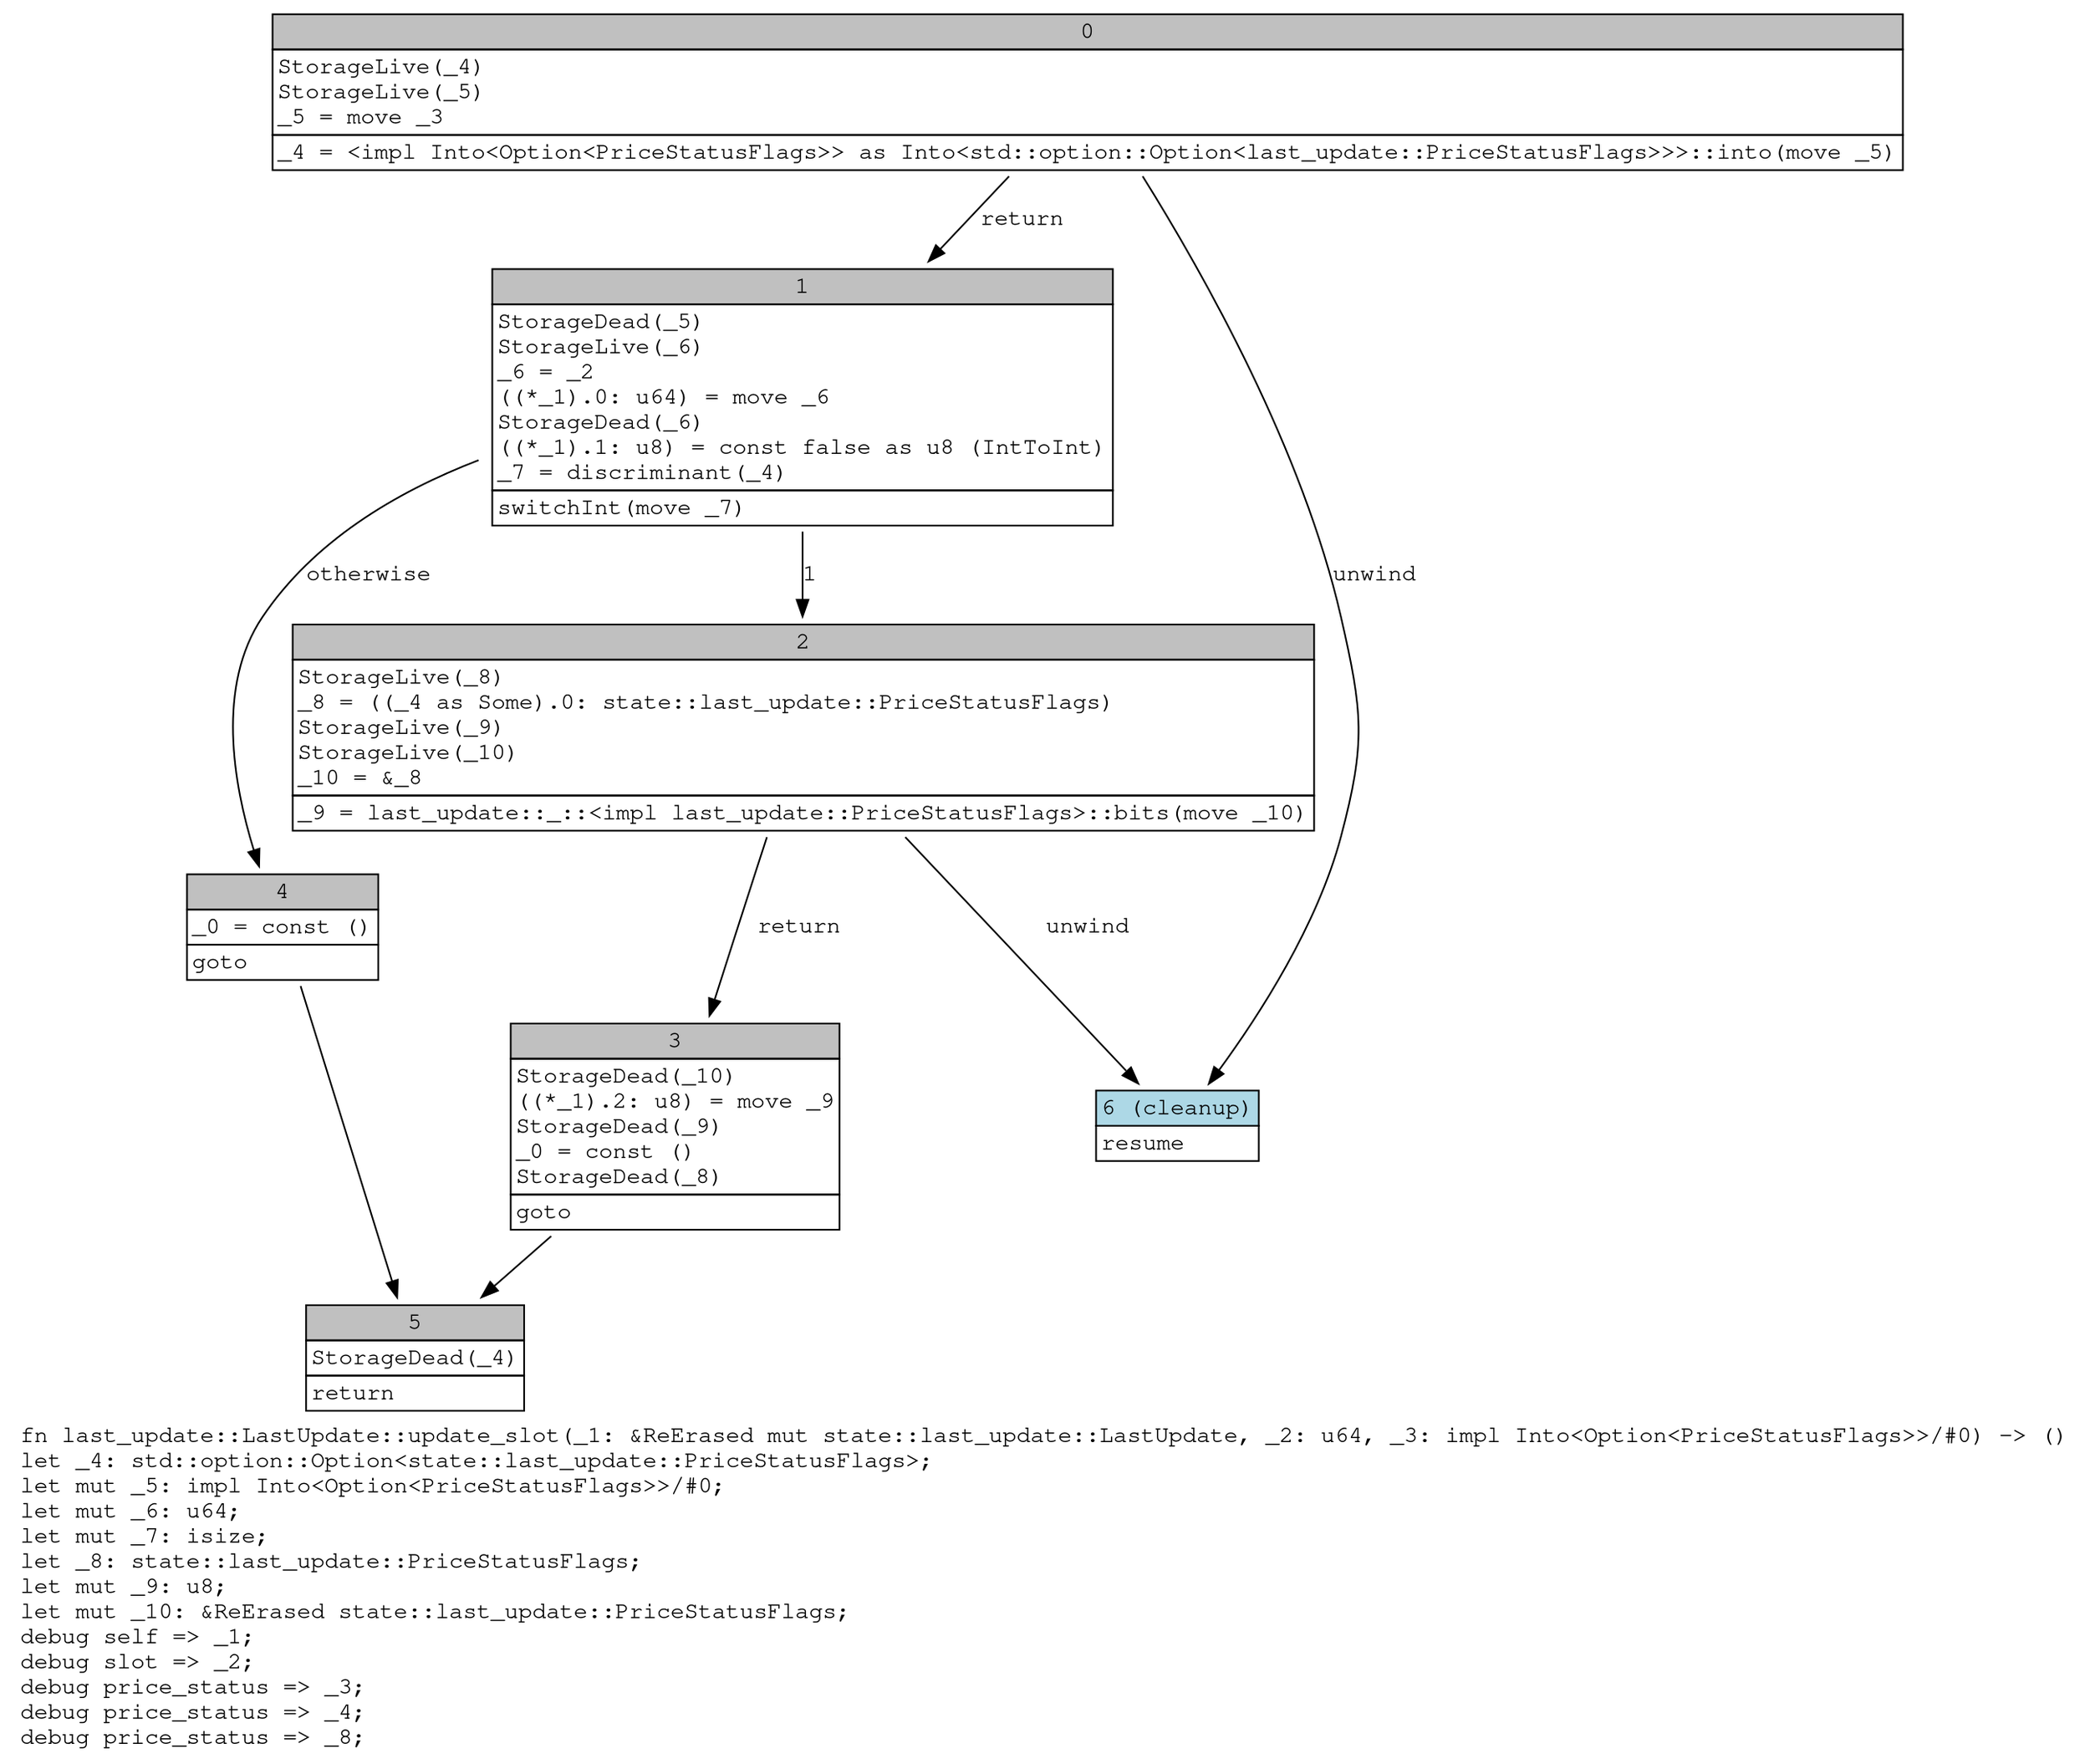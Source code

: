 digraph Mir_0_1472 {
    graph [fontname="Courier, monospace"];
    node [fontname="Courier, monospace"];
    edge [fontname="Courier, monospace"];
    label=<fn last_update::LastUpdate::update_slot(_1: &amp;ReErased mut state::last_update::LastUpdate, _2: u64, _3: impl Into&lt;Option&lt;PriceStatusFlags&gt;&gt;/#0) -&gt; ()<br align="left"/>let _4: std::option::Option&lt;state::last_update::PriceStatusFlags&gt;;<br align="left"/>let mut _5: impl Into&lt;Option&lt;PriceStatusFlags&gt;&gt;/#0;<br align="left"/>let mut _6: u64;<br align="left"/>let mut _7: isize;<br align="left"/>let _8: state::last_update::PriceStatusFlags;<br align="left"/>let mut _9: u8;<br align="left"/>let mut _10: &amp;ReErased state::last_update::PriceStatusFlags;<br align="left"/>debug self =&gt; _1;<br align="left"/>debug slot =&gt; _2;<br align="left"/>debug price_status =&gt; _3;<br align="left"/>debug price_status =&gt; _4;<br align="left"/>debug price_status =&gt; _8;<br align="left"/>>;
    bb0__0_1472 [shape="none", label=<<table border="0" cellborder="1" cellspacing="0"><tr><td bgcolor="gray" align="center" colspan="1">0</td></tr><tr><td align="left" balign="left">StorageLive(_4)<br/>StorageLive(_5)<br/>_5 = move _3<br/></td></tr><tr><td align="left">_4 = &lt;impl Into&lt;Option&lt;PriceStatusFlags&gt;&gt; as Into&lt;std::option::Option&lt;last_update::PriceStatusFlags&gt;&gt;&gt;::into(move _5)</td></tr></table>>];
    bb1__0_1472 [shape="none", label=<<table border="0" cellborder="1" cellspacing="0"><tr><td bgcolor="gray" align="center" colspan="1">1</td></tr><tr><td align="left" balign="left">StorageDead(_5)<br/>StorageLive(_6)<br/>_6 = _2<br/>((*_1).0: u64) = move _6<br/>StorageDead(_6)<br/>((*_1).1: u8) = const false as u8 (IntToInt)<br/>_7 = discriminant(_4)<br/></td></tr><tr><td align="left">switchInt(move _7)</td></tr></table>>];
    bb2__0_1472 [shape="none", label=<<table border="0" cellborder="1" cellspacing="0"><tr><td bgcolor="gray" align="center" colspan="1">2</td></tr><tr><td align="left" balign="left">StorageLive(_8)<br/>_8 = ((_4 as Some).0: state::last_update::PriceStatusFlags)<br/>StorageLive(_9)<br/>StorageLive(_10)<br/>_10 = &amp;_8<br/></td></tr><tr><td align="left">_9 = last_update::_::&lt;impl last_update::PriceStatusFlags&gt;::bits(move _10)</td></tr></table>>];
    bb3__0_1472 [shape="none", label=<<table border="0" cellborder="1" cellspacing="0"><tr><td bgcolor="gray" align="center" colspan="1">3</td></tr><tr><td align="left" balign="left">StorageDead(_10)<br/>((*_1).2: u8) = move _9<br/>StorageDead(_9)<br/>_0 = const ()<br/>StorageDead(_8)<br/></td></tr><tr><td align="left">goto</td></tr></table>>];
    bb4__0_1472 [shape="none", label=<<table border="0" cellborder="1" cellspacing="0"><tr><td bgcolor="gray" align="center" colspan="1">4</td></tr><tr><td align="left" balign="left">_0 = const ()<br/></td></tr><tr><td align="left">goto</td></tr></table>>];
    bb5__0_1472 [shape="none", label=<<table border="0" cellborder="1" cellspacing="0"><tr><td bgcolor="gray" align="center" colspan="1">5</td></tr><tr><td align="left" balign="left">StorageDead(_4)<br/></td></tr><tr><td align="left">return</td></tr></table>>];
    bb6__0_1472 [shape="none", label=<<table border="0" cellborder="1" cellspacing="0"><tr><td bgcolor="lightblue" align="center" colspan="1">6 (cleanup)</td></tr><tr><td align="left">resume</td></tr></table>>];
    bb0__0_1472 -> bb1__0_1472 [label="return"];
    bb0__0_1472 -> bb6__0_1472 [label="unwind"];
    bb1__0_1472 -> bb2__0_1472 [label="1"];
    bb1__0_1472 -> bb4__0_1472 [label="otherwise"];
    bb2__0_1472 -> bb3__0_1472 [label="return"];
    bb2__0_1472 -> bb6__0_1472 [label="unwind"];
    bb3__0_1472 -> bb5__0_1472 [label=""];
    bb4__0_1472 -> bb5__0_1472 [label=""];
}
